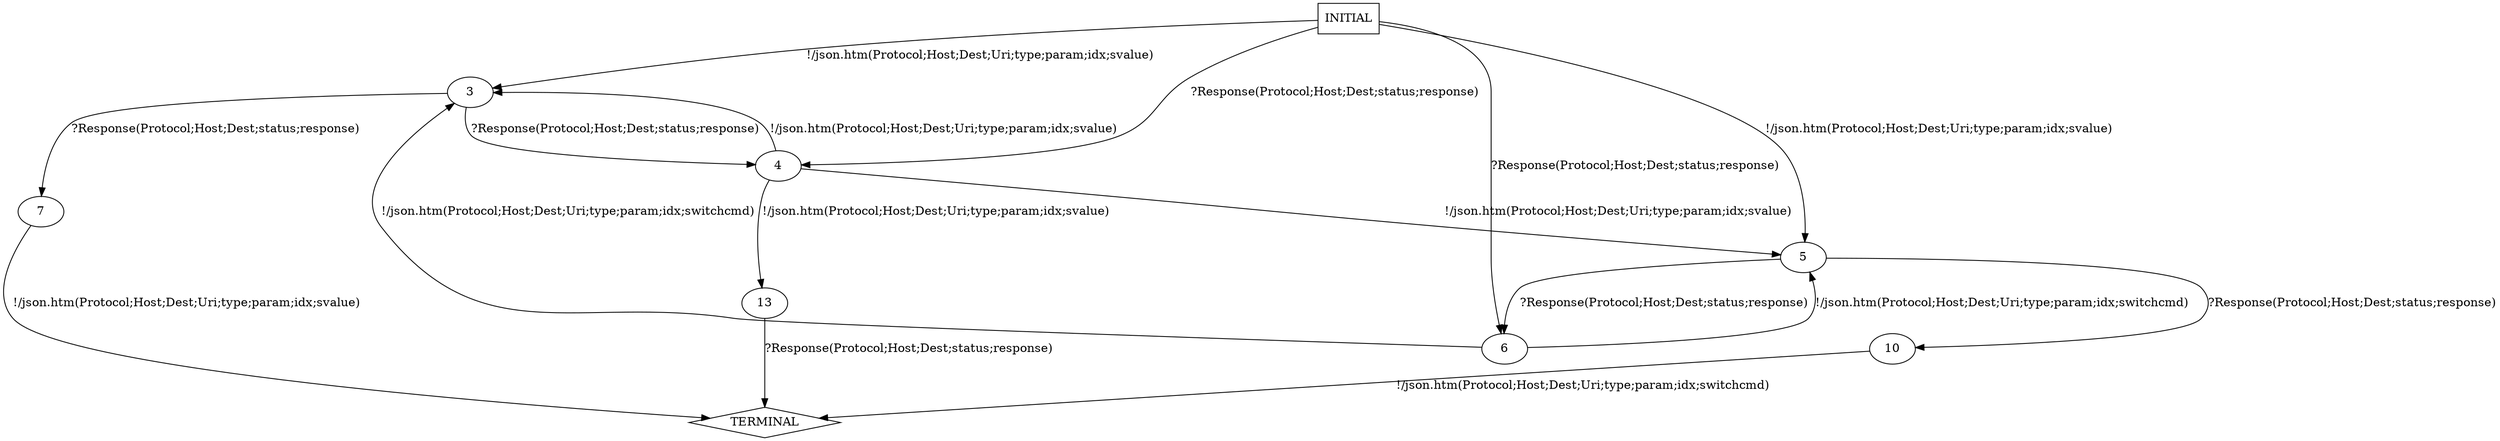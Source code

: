 digraph G {
  0 [label="INITIAL",shape=box];
  1 [label="TERMINAL",shape=diamond];
  3 [label="3"];
  4 [label="4"];
  5 [label="5"];
  6 [label="6"];
  7 [label="7"];
  10 [label="10"];
  13 [label="13"];
0->3  [label="!/json.htm(Protocol;Host;Dest;Uri;type;param;idx;svalue)"]
3->7  [label="?Response(Protocol;Host;Dest;status;response)"]
3->4  [label="?Response(Protocol;Host;Dest;status;response)"]
4->13  [label="!/json.htm(Protocol;Host;Dest;Uri;type;param;idx;svalue)"]
4->5  [label="!/json.htm(Protocol;Host;Dest;Uri;type;param;idx;svalue)"]
4->3  [label="!/json.htm(Protocol;Host;Dest;Uri;type;param;idx;svalue)"]
5->10  [label="?Response(Protocol;Host;Dest;status;response)"]
5->6  [label="?Response(Protocol;Host;Dest;status;response)"]
6->5  [label="!/json.htm(Protocol;Host;Dest;Uri;type;param;idx;switchcmd)"]
6->3  [label="!/json.htm(Protocol;Host;Dest;Uri;type;param;idx;switchcmd)"]
7->1  [label="!/json.htm(Protocol;Host;Dest;Uri;type;param;idx;svalue)"]
0->6  [label="?Response(Protocol;Host;Dest;status;response)"]
10->1  [label="!/json.htm(Protocol;Host;Dest;Uri;type;param;idx;switchcmd)"]
0->4  [label="?Response(Protocol;Host;Dest;status;response)"]
13->1  [label="?Response(Protocol;Host;Dest;status;response)"]
0->5  [label="!/json.htm(Protocol;Host;Dest;Uri;type;param;idx;svalue)"]
}
